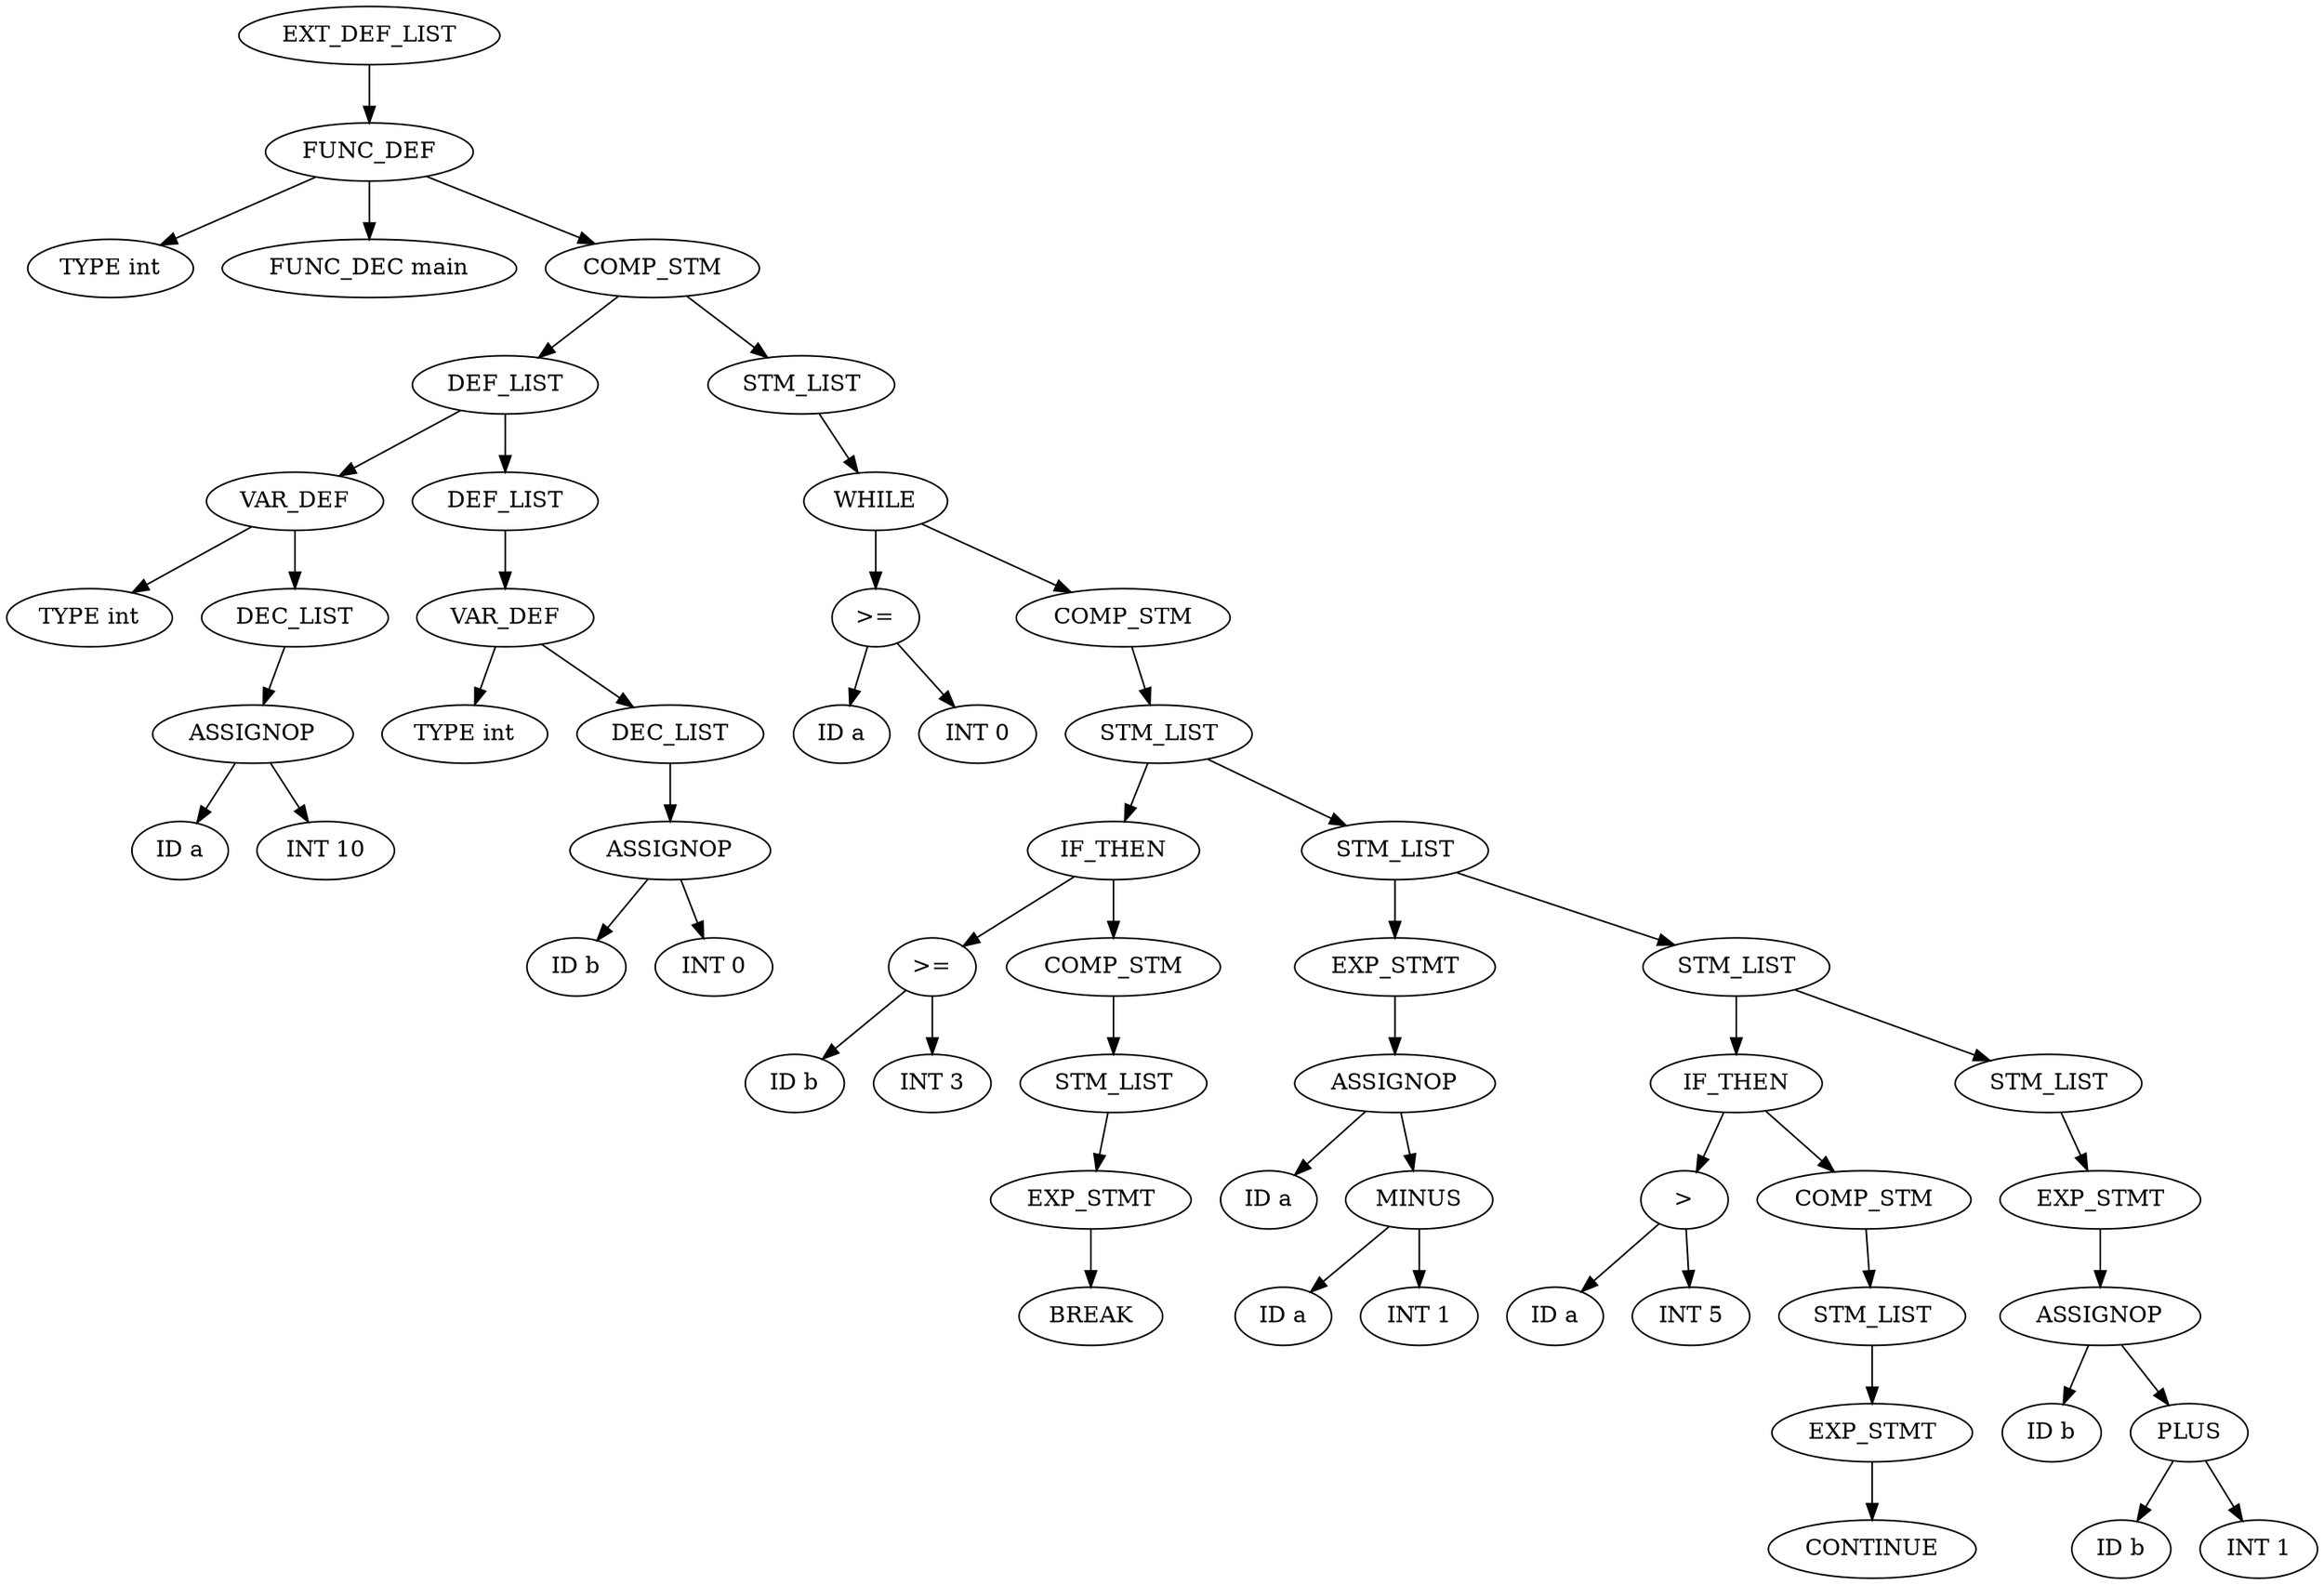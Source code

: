 digraph G {
node1[label="EXT_DEF_LIST"]
node1->node2
node2[label="FUNC_DEF"]
node2->node3
node3[label="TYPE int"]
node2->node4
node4[label="FUNC_DEC main"]
node2->node5
node5[label="COMP_STM"]
node5->node6
node6[label="DEF_LIST"]
node6->node7
node7[label="VAR_DEF"]
node7->node8
node8[label="TYPE int"]
node7->node9
node9[label="DEC_LIST"]
node9->node10
node10[label="ASSIGNOP"]
node10->node11
node11[label="ID a"]
node10->node12
node12[label="INT 10"]
node6->node13
node13[label="DEF_LIST"]
node13->node14
node14[label="VAR_DEF"]
node14->node15
node15[label="TYPE int"]
node14->node16
node16[label="DEC_LIST"]
node16->node17
node17[label="ASSIGNOP"]
node17->node18
node18[label="ID b"]
node17->node19
node19[label="INT 0"]
node5->node20
node20[label="STM_LIST"]
node20->node21
node21[label="WHILE"]
node21->node22
node22[label=">="]
node22->node23
node23[label="ID a"]
node22->node24
node24[label="INT 0"]
node21->node25
node25[label="COMP_STM"]
node25->node26
node26[label="STM_LIST"]
node26->node27
node27[label="IF_THEN"]
node27->node28
node28[label=">="]
node28->node29
node29[label="ID b"]
node28->node30
node30[label="INT 3"]
node27->node31
node31[label="COMP_STM"]
node31->node32
node32[label="STM_LIST"]
node32->node33
node33[label="EXP_STMT"]
node33->node34
node34[label="BREAK"]
node26->node35
node35[label="STM_LIST"]
node35->node36
node36[label="EXP_STMT"]
node36->node37
node37[label="ASSIGNOP"]
node37->node38
node38[label="ID a"]
node37->node39
node39[label="MINUS"]
node39->node40
node40[label="ID a"]
node39->node41
node41[label="INT 1"]
node35->node42
node42[label="STM_LIST"]
node42->node43
node43[label="IF_THEN"]
node43->node44
node44[label=">"]
node44->node45
node45[label="ID a"]
node44->node46
node46[label="INT 5"]
node43->node47
node47[label="COMP_STM"]
node47->node48
node48[label="STM_LIST"]
node48->node49
node49[label="EXP_STMT"]
node49->node50
node50[label="CONTINUE"]
node42->node51
node51[label="STM_LIST"]
node51->node52
node52[label="EXP_STMT"]
node52->node53
node53[label="ASSIGNOP"]
node53->node54
node54[label="ID b"]
node53->node55
node55[label="PLUS"]
node55->node56
node56[label="ID b"]
node55->node57
node57[label="INT 1"]
}
